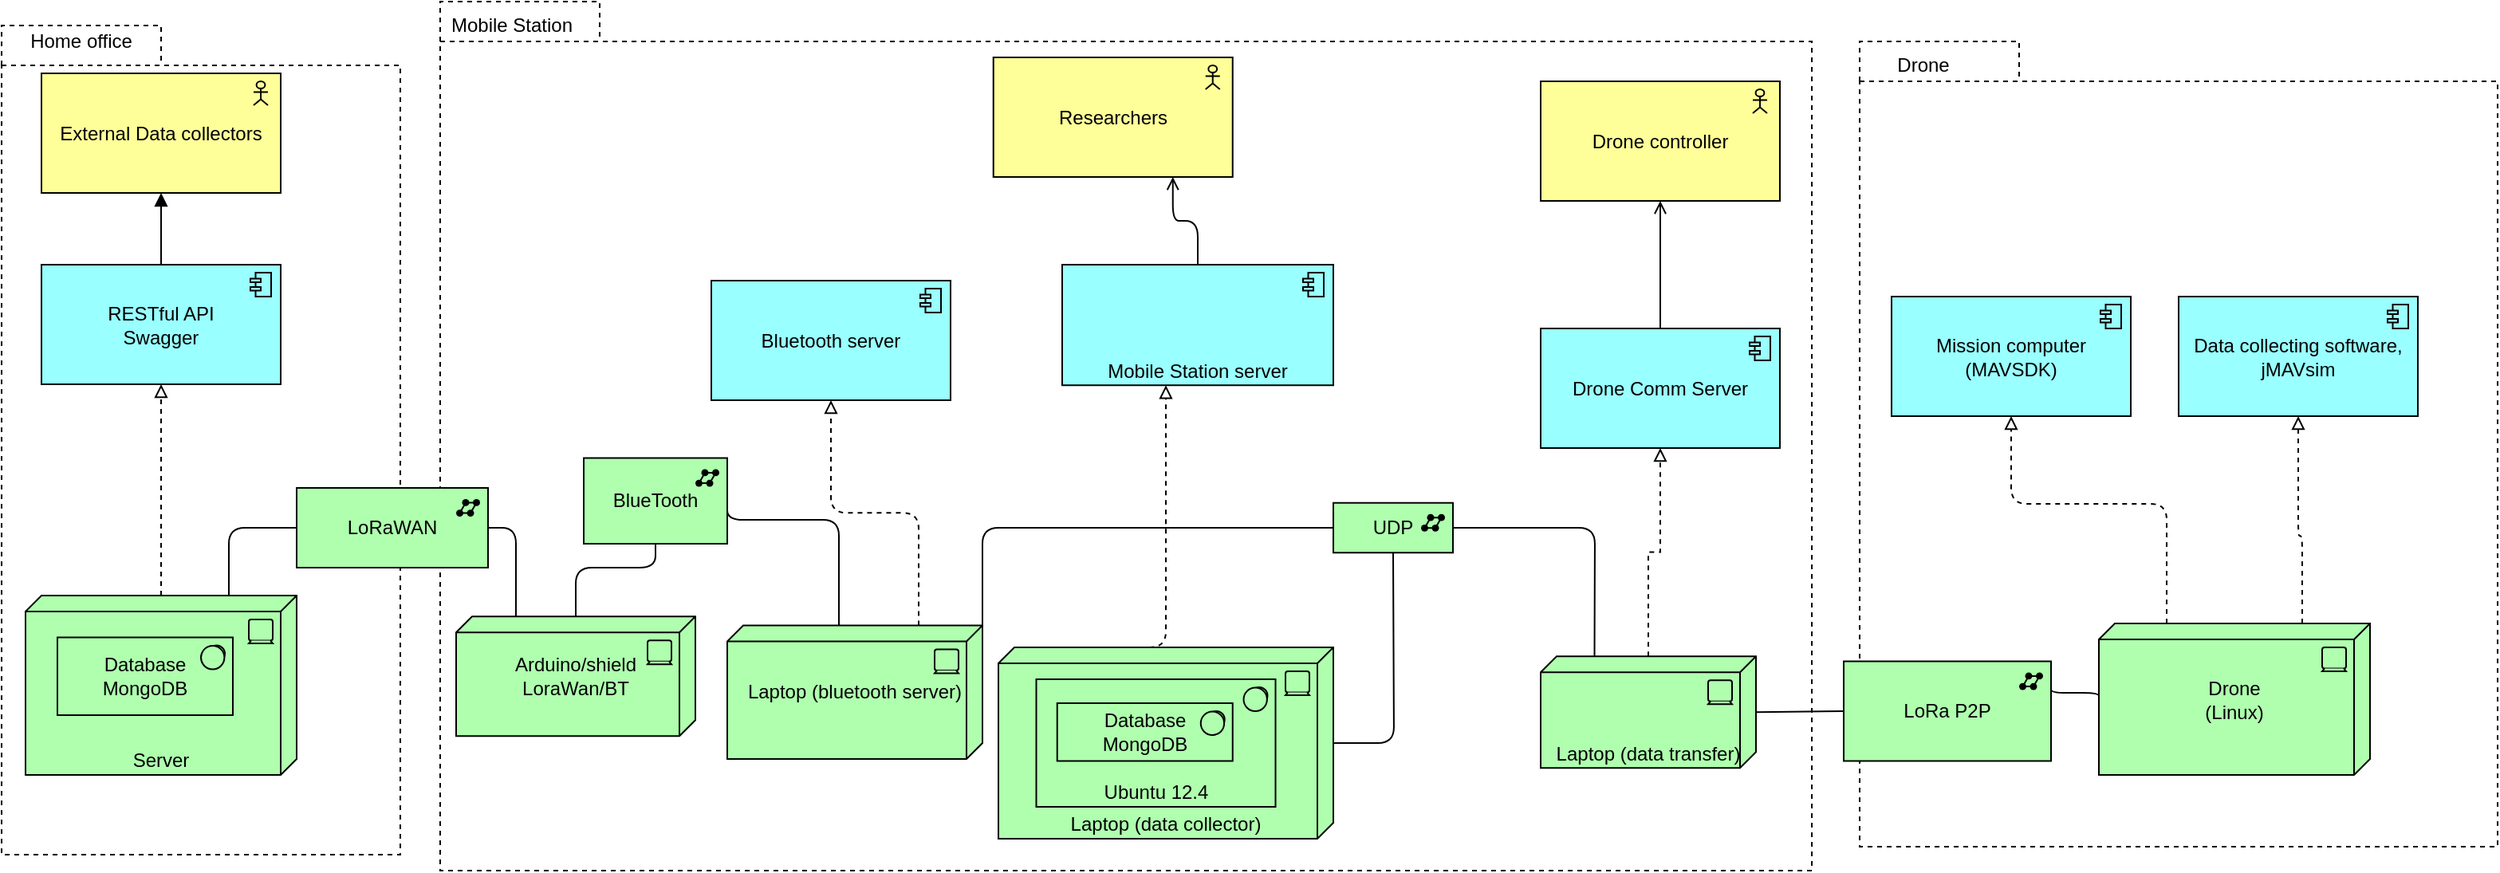 <mxfile version="14.4.9" type="github">
  <diagram id="U9M_Yq1_pcVsSQhX2Ehp" name="Page-1">
    <mxGraphModel dx="2333" dy="829" grid="1" gridSize="10" guides="1" tooltips="1" connect="1" arrows="1" fold="1" page="1" pageScale="1" pageWidth="850" pageHeight="1100" math="0" shadow="0">
      <root>
        <mxCell id="0" />
        <mxCell id="1" parent="0" />
        <mxCell id="2yLdPPzyw9FvhpXeGLOf-28" value="" style="shape=folder;spacingTop=10;tabWidth=100;tabHeight=25;tabPosition=left;html=1;dashed=1;labelBackgroundColor=none;" parent="1" vertex="1">
          <mxGeometry x="-425" y="40" width="250" height="520" as="geometry" />
        </mxCell>
        <mxCell id="2yLdPPzyw9FvhpXeGLOf-30" value="" style="shape=folder;spacingTop=10;tabWidth=100;tabHeight=25;tabPosition=left;html=1;dashed=1;labelBackgroundColor=none;" parent="1" vertex="1">
          <mxGeometry x="740" y="50" width="400" height="505" as="geometry" />
        </mxCell>
        <mxCell id="2yLdPPzyw9FvhpXeGLOf-26" value="" style="shape=folder;spacingTop=10;tabWidth=100;tabHeight=25;tabPosition=left;html=1;dashed=1;labelBackgroundColor=none;" parent="1" vertex="1">
          <mxGeometry x="-150" y="25" width="860" height="545" as="geometry" />
        </mxCell>
        <mxCell id="ygKgCBzIEPj40k8lXBeH-2" value="Drone controller" style="html=1;outlineConnect=0;whiteSpace=wrap;fillColor=#ffff99;shape=mxgraph.archimate3.application;appType=actor;archiType=square;" parent="1" vertex="1">
          <mxGeometry x="540" y="75" width="150" height="75" as="geometry" />
        </mxCell>
        <mxCell id="ygKgCBzIEPj40k8lXBeH-8" value="" style="edgeStyle=elbowEdgeStyle;html=1;endArrow=open;elbow=vertical;endFill=1;entryX=0.5;entryY=1;entryDx=0;entryDy=0;entryPerimeter=0;exitX=0.5;exitY=0;exitDx=0;exitDy=0;exitPerimeter=0;" parent="1" source="UU45sLERAMf2Hrp41M-O-1" target="ygKgCBzIEPj40k8lXBeH-2" edge="1">
          <mxGeometry width="160" relative="1" as="geometry">
            <mxPoint x="535" y="160" as="sourcePoint" />
            <mxPoint x="500" y="300" as="targetPoint" />
            <Array as="points">
              <mxPoint x="630" y="260" />
              <mxPoint x="600" y="280" />
            </Array>
          </mxGeometry>
        </mxCell>
        <mxCell id="ygKgCBzIEPj40k8lXBeH-21" value="Arduino/shield&lt;br&gt;LoraWan/BT" style="html=1;outlineConnect=0;whiteSpace=wrap;fillColor=#AFFFAF;shape=mxgraph.archimate3.tech;techType=device;" parent="1" vertex="1">
          <mxGeometry x="-140" y="410.63" width="150" height="75" as="geometry" />
        </mxCell>
        <mxCell id="ygKgCBzIEPj40k8lXBeH-26" value="LoRa P2P" style="html=1;outlineConnect=0;whiteSpace=wrap;fillColor=#AFFFAF;shape=mxgraph.archimate3.application;appType=netw;archiType=square;" parent="1" vertex="1">
          <mxGeometry x="730" y="438.75" width="130" height="62.5" as="geometry" />
        </mxCell>
        <mxCell id="ygKgCBzIEPj40k8lXBeH-27" value="" style="edgeStyle=elbowEdgeStyle;html=1;endArrow=none;elbow=vertical;entryX=0;entryY=0.5;entryDx=0;entryDy=0;entryPerimeter=0;exitX=1;exitY=0.25;exitDx=0;exitDy=0;exitPerimeter=0;" parent="1" source="ygKgCBzIEPj40k8lXBeH-26" target="2Lq3Pt6WfmT5US5sTp1G-1" edge="1">
          <mxGeometry width="160" relative="1" as="geometry">
            <mxPoint x="920" y="461.25" as="sourcePoint" />
            <mxPoint x="974.97" y="390.035" as="targetPoint" />
          </mxGeometry>
        </mxCell>
        <mxCell id="ygKgCBzIEPj40k8lXBeH-29" value="Server" style="html=1;outlineConnect=0;whiteSpace=wrap;fillColor=#AFFFAF;shape=mxgraph.archimate3.tech;techType=device;labelPosition=center;verticalLabelPosition=middle;align=center;verticalAlign=bottom;" parent="1" vertex="1">
          <mxGeometry x="-410" y="397.5" width="170" height="112.5" as="geometry" />
        </mxCell>
        <mxCell id="ygKgCBzIEPj40k8lXBeH-30" value="RESTful API&lt;br&gt;Swagger" style="html=1;outlineConnect=0;whiteSpace=wrap;fillColor=#99ffff;shape=mxgraph.archimate3.application;appType=comp;archiType=square;" parent="1" vertex="1">
          <mxGeometry x="-400" y="190" width="150" height="75" as="geometry" />
        </mxCell>
        <mxCell id="ygKgCBzIEPj40k8lXBeH-31" value="" style="edgeStyle=elbowEdgeStyle;html=1;endArrow=block;elbow=vertical;endFill=0;dashed=1;exitX=0.5;exitY=0;exitDx=0;exitDy=0;exitPerimeter=0;" parent="1" source="ygKgCBzIEPj40k8lXBeH-29" target="ygKgCBzIEPj40k8lXBeH-30" edge="1">
          <mxGeometry width="160" relative="1" as="geometry">
            <mxPoint x="140" y="280" as="sourcePoint" />
            <mxPoint x="300" y="280" as="targetPoint" />
          </mxGeometry>
        </mxCell>
        <mxCell id="ygKgCBzIEPj40k8lXBeH-33" value="Mission computer&lt;br&gt;(MAVSDK)" style="html=1;outlineConnect=0;whiteSpace=wrap;fillColor=#99ffff;shape=mxgraph.archimate3.application;appType=comp;archiType=square;" parent="1" vertex="1">
          <mxGeometry x="760" y="210" width="150" height="75" as="geometry" />
        </mxCell>
        <mxCell id="ygKgCBzIEPj40k8lXBeH-34" value="" style="edgeStyle=elbowEdgeStyle;html=1;endArrow=block;elbow=vertical;endFill=0;dashed=1;exitX=0.25;exitY=0;exitDx=0;exitDy=0;exitPerimeter=0;" parent="1" source="2Lq3Pt6WfmT5US5sTp1G-1" target="ygKgCBzIEPj40k8lXBeH-33" edge="1">
          <mxGeometry width="160" relative="1" as="geometry">
            <mxPoint x="1070" y="385" as="sourcePoint" />
            <mxPoint x="720" y="280" as="targetPoint" />
            <Array as="points">
              <mxPoint x="1043" y="340" />
              <mxPoint x="1075" y="370" />
              <mxPoint x="1075" y="300" />
              <mxPoint x="1100" y="320" />
            </Array>
          </mxGeometry>
        </mxCell>
        <mxCell id="2yLdPPzyw9FvhpXeGLOf-3" value="BlueTooth" style="html=1;outlineConnect=0;whiteSpace=wrap;fillColor=#AFFFAF;shape=mxgraph.archimate3.application;appType=netw;archiType=square;" parent="1" vertex="1">
          <mxGeometry x="-60" y="311.25" width="90" height="53.75" as="geometry" />
        </mxCell>
        <mxCell id="2yLdPPzyw9FvhpXeGLOf-4" value="Laptop (data collector)" style="html=1;outlineConnect=0;whiteSpace=wrap;fillColor=#AFFFAF;shape=mxgraph.archimate3.tech;techType=device;verticalAlign=bottom;" parent="1" vertex="1">
          <mxGeometry x="200" y="430" width="210" height="120" as="geometry" />
        </mxCell>
        <mxCell id="2yLdPPzyw9FvhpXeGLOf-5" value="&lt;span&gt;Ubuntu 12.4&lt;/span&gt;" style="html=1;outlineConnect=0;whiteSpace=wrap;fillColor=#AFFFAF;shape=mxgraph.archimate3.application;appType=sysSw;archiType=square;labelPosition=center;verticalLabelPosition=middle;align=center;verticalAlign=bottom;" parent="1" vertex="1">
          <mxGeometry x="223.75" y="450" width="150" height="80" as="geometry" />
        </mxCell>
        <mxCell id="2yLdPPzyw9FvhpXeGLOf-12" value="" style="edgeStyle=elbowEdgeStyle;html=1;endArrow=none;elbow=vertical;entryX=1;entryY=0.5;entryDx=0;entryDy=0;entryPerimeter=0;" parent="1" target="2yLdPPzyw9FvhpXeGLOf-3" edge="1">
          <mxGeometry width="160" relative="1" as="geometry">
            <mxPoint x="100" y="420" as="sourcePoint" />
            <mxPoint x="350" y="300" as="targetPoint" />
            <Array as="points">
              <mxPoint x="70" y="350" />
            </Array>
          </mxGeometry>
        </mxCell>
        <mxCell id="2yLdPPzyw9FvhpXeGLOf-13" value="LoRaWAN" style="html=1;outlineConnect=0;whiteSpace=wrap;fillColor=#AFFFAF;shape=mxgraph.archimate3.application;appType=netw;archiType=square;" parent="1" vertex="1">
          <mxGeometry x="-240" y="330" width="120" height="50" as="geometry" />
        </mxCell>
        <mxCell id="2yLdPPzyw9FvhpXeGLOf-14" value="" style="edgeStyle=elbowEdgeStyle;html=1;endArrow=none;elbow=vertical;exitX=1;exitY=0.5;exitDx=0;exitDy=0;exitPerimeter=0;entryX=0.25;entryY=0;entryDx=0;entryDy=0;entryPerimeter=0;" parent="1" source="2yLdPPzyw9FvhpXeGLOf-13" target="ygKgCBzIEPj40k8lXBeH-21" edge="1">
          <mxGeometry width="160" relative="1" as="geometry">
            <mxPoint x="-110" y="360" as="sourcePoint" />
            <mxPoint y="300" as="targetPoint" />
            <Array as="points">
              <mxPoint x="-90" y="355" />
            </Array>
          </mxGeometry>
        </mxCell>
        <mxCell id="2yLdPPzyw9FvhpXeGLOf-15" value="" style="edgeStyle=elbowEdgeStyle;html=1;endArrow=none;elbow=vertical;exitX=0.75;exitY=0;exitDx=0;exitDy=0;exitPerimeter=0;entryX=0;entryY=0.5;entryDx=0;entryDy=0;entryPerimeter=0;" parent="1" source="ygKgCBzIEPj40k8lXBeH-29" target="2yLdPPzyw9FvhpXeGLOf-13" edge="1">
          <mxGeometry width="160" relative="1" as="geometry">
            <mxPoint x="-160" y="300" as="sourcePoint" />
            <mxPoint y="300" as="targetPoint" />
            <Array as="points">
              <mxPoint x="-260" y="355" />
            </Array>
          </mxGeometry>
        </mxCell>
        <mxCell id="2yLdPPzyw9FvhpXeGLOf-16" value="" style="edgeStyle=elbowEdgeStyle;html=1;endArrow=none;elbow=vertical;entryX=0.5;entryY=1;entryDx=0;entryDy=0;entryPerimeter=0;exitX=0.5;exitY=0;exitDx=0;exitDy=0;exitPerimeter=0;" parent="1" source="ygKgCBzIEPj40k8lXBeH-21" target="2yLdPPzyw9FvhpXeGLOf-3" edge="1">
          <mxGeometry width="160" relative="1" as="geometry">
            <mxPoint x="240" y="300" as="sourcePoint" />
            <mxPoint x="300" y="410" as="targetPoint" />
            <Array as="points">
              <mxPoint x="-40" y="380" />
              <mxPoint x="120" y="380" />
              <mxPoint x="170" y="400" />
              <mxPoint x="270" y="390" />
            </Array>
          </mxGeometry>
        </mxCell>
        <mxCell id="2yLdPPzyw9FvhpXeGLOf-17" value="Researchers" style="html=1;outlineConnect=0;whiteSpace=wrap;fillColor=#ffff99;shape=mxgraph.archimate3.application;appType=actor;archiType=square;" parent="1" vertex="1">
          <mxGeometry x="196.87" y="60" width="150" height="75" as="geometry" />
        </mxCell>
        <mxCell id="2yLdPPzyw9FvhpXeGLOf-19" value="External Data collectors" style="html=1;outlineConnect=0;whiteSpace=wrap;fillColor=#ffff99;shape=mxgraph.archimate3.application;appType=actor;archiType=square;" parent="1" vertex="1">
          <mxGeometry x="-400" y="70" width="150" height="75" as="geometry" />
        </mxCell>
        <mxCell id="2yLdPPzyw9FvhpXeGLOf-20" value="" style="edgeStyle=elbowEdgeStyle;html=1;endArrow=block;dashed=0;elbow=vertical;endFill=1;entryX=0.5;entryY=1;entryDx=0;entryDy=0;entryPerimeter=0;exitX=0.5;exitY=0;exitDx=0;exitDy=0;exitPerimeter=0;" parent="1" source="ygKgCBzIEPj40k8lXBeH-30" target="2yLdPPzyw9FvhpXeGLOf-19" edge="1">
          <mxGeometry width="160" relative="1" as="geometry">
            <mxPoint x="-150" y="300" as="sourcePoint" />
            <mxPoint x="10" y="300" as="targetPoint" />
          </mxGeometry>
        </mxCell>
        <mxCell id="2yLdPPzyw9FvhpXeGLOf-27" value="Mobile Station" style="text;html=1;strokeColor=none;fillColor=none;align=center;verticalAlign=middle;whiteSpace=wrap;rounded=0;labelBackgroundColor=none;" parent="1" vertex="1">
          <mxGeometry x="-150" y="30" width="90" height="20" as="geometry" />
        </mxCell>
        <mxCell id="2yLdPPzyw9FvhpXeGLOf-29" value="Home office" style="text;html=1;strokeColor=none;fillColor=none;align=center;verticalAlign=middle;whiteSpace=wrap;rounded=0;labelBackgroundColor=none;" parent="1" vertex="1">
          <mxGeometry x="-420" y="40" width="90" height="20" as="geometry" />
        </mxCell>
        <mxCell id="2yLdPPzyw9FvhpXeGLOf-31" value="Drone" style="text;html=1;strokeColor=none;fillColor=none;align=center;verticalAlign=middle;whiteSpace=wrap;rounded=0;labelBackgroundColor=none;" parent="1" vertex="1">
          <mxGeometry x="760" y="55" width="40" height="20" as="geometry" />
        </mxCell>
        <mxCell id="2yLdPPzyw9FvhpXeGLOf-33" value="Mobile Station server" style="html=1;outlineConnect=0;whiteSpace=wrap;fillColor=#99ffff;shape=mxgraph.archimate3.application;appType=comp;archiType=square;labelBackgroundColor=none;verticalAlign=bottom;" parent="1" vertex="1">
          <mxGeometry x="240" y="190" width="170" height="75.62" as="geometry" />
        </mxCell>
        <mxCell id="2yLdPPzyw9FvhpXeGLOf-34" value="" style="edgeStyle=orthogonalEdgeStyle;html=1;endArrow=block;endFill=0;dashed=1;exitX=0.25;exitY=0;exitDx=0;exitDy=0;exitPerimeter=0;" parent="1" source="2yLdPPzyw9FvhpXeGLOf-4" target="2yLdPPzyw9FvhpXeGLOf-33" edge="1">
          <mxGeometry width="160" relative="1" as="geometry">
            <mxPoint x="190" y="400" as="sourcePoint" />
            <mxPoint x="350" y="400" as="targetPoint" />
            <Array as="points">
              <mxPoint x="305" y="430" />
            </Array>
          </mxGeometry>
        </mxCell>
        <mxCell id="2yLdPPzyw9FvhpXeGLOf-39" value="" style="edgeStyle=elbowEdgeStyle;html=1;endArrow=open;elbow=vertical;endFill=1;entryX=0.75;entryY=1;entryDx=0;entryDy=0;entryPerimeter=0;" parent="1" source="2yLdPPzyw9FvhpXeGLOf-33" target="2yLdPPzyw9FvhpXeGLOf-17" edge="1">
          <mxGeometry width="160" relative="1" as="geometry">
            <mxPoint x="310" y="190" as="sourcePoint" />
            <mxPoint x="310" y="135" as="targetPoint" />
          </mxGeometry>
        </mxCell>
        <mxCell id="2liBNVBVdMS3deNnehmx-1" value="Database&lt;br&gt;MongoDB" style="html=1;outlineConnect=0;whiteSpace=wrap;fillColor=#AFFFAF;shape=mxgraph.archimate3.application;appType=sysSw;archiType=square;" parent="1" vertex="1">
          <mxGeometry x="-390" y="423.75" width="110" height="48.75" as="geometry" />
        </mxCell>
        <mxCell id="2liBNVBVdMS3deNnehmx-3" value="Database&lt;br&gt;MongoDB" style="html=1;outlineConnect=0;whiteSpace=wrap;fillColor=#AFFFAF;shape=mxgraph.archimate3.application;appType=sysSw;archiType=square;" parent="1" vertex="1">
          <mxGeometry x="236.87" y="465" width="110" height="36.25" as="geometry" />
        </mxCell>
        <mxCell id="2Lq3Pt6WfmT5US5sTp1G-1" value="Drone&lt;br&gt;(Linux)" style="html=1;outlineConnect=0;whiteSpace=wrap;fillColor=#AFFFAF;shape=mxgraph.archimate3.tech;techType=device;" parent="1" vertex="1">
          <mxGeometry x="890" y="415" width="170" height="95" as="geometry" />
        </mxCell>
        <mxCell id="2Lq3Pt6WfmT5US5sTp1G-5" value="Data collecting software,&lt;br&gt;jMAVsim" style="html=1;outlineConnect=0;whiteSpace=wrap;fillColor=#99ffff;shape=mxgraph.archimate3.application;appType=comp;archiType=square;" parent="1" vertex="1">
          <mxGeometry x="940" y="210" width="150" height="75" as="geometry" />
        </mxCell>
        <mxCell id="zqpS__3CMf22pfKgEl1M-1" value="" style="edgeStyle=elbowEdgeStyle;html=1;endArrow=block;elbow=vertical;endFill=0;dashed=1;exitX=0.75;exitY=0;exitDx=0;exitDy=0;exitPerimeter=0;entryX=0.5;entryY=1;entryDx=0;entryDy=0;entryPerimeter=0;" parent="1" source="2Lq3Pt6WfmT5US5sTp1G-1" target="2Lq3Pt6WfmT5US5sTp1G-5" edge="1">
          <mxGeometry width="160" relative="1" as="geometry">
            <mxPoint x="1212.5" y="386.25" as="sourcePoint" />
            <mxPoint x="1210" y="275" as="targetPoint" />
            <Array as="points">
              <mxPoint x="1050" y="360" />
              <mxPoint x="1130" y="360" />
              <mxPoint x="1140" y="360" />
              <mxPoint x="1150" y="340" />
              <mxPoint x="1210" y="370" />
              <mxPoint x="1210" y="300" />
              <mxPoint x="1235" y="320" />
            </Array>
          </mxGeometry>
        </mxCell>
        <mxCell id="UU45sLERAMf2Hrp41M-O-1" value="Drone Comm Server" style="html=1;outlineConnect=0;whiteSpace=wrap;fillColor=#99ffff;shape=mxgraph.archimate3.application;appType=comp;archiType=square;" parent="1" vertex="1">
          <mxGeometry x="540" y="230" width="150" height="75" as="geometry" />
        </mxCell>
        <mxCell id="UU45sLERAMf2Hrp41M-O-9" style="edgeStyle=orthogonalEdgeStyle;rounded=0;orthogonalLoop=1;jettySize=auto;html=1;exitX=0.5;exitY=0;exitDx=0;exitDy=0;exitPerimeter=0;entryX=0.5;entryY=1;entryDx=0;entryDy=0;entryPerimeter=0;dashed=1;endArrow=block;endFill=0;" parent="1" source="UU45sLERAMf2Hrp41M-O-2" target="UU45sLERAMf2Hrp41M-O-1" edge="1">
          <mxGeometry relative="1" as="geometry" />
        </mxCell>
        <mxCell id="UU45sLERAMf2Hrp41M-O-2" value="Laptop (data transfer)" style="html=1;outlineConnect=0;whiteSpace=wrap;fillColor=#AFFFAF;shape=mxgraph.archimate3.tech;techType=device;verticalAlign=bottom;" parent="1" vertex="1">
          <mxGeometry x="540" y="435.63" width="135" height="70" as="geometry" />
        </mxCell>
        <mxCell id="UU45sLERAMf2Hrp41M-O-3" value="UDP" style="html=1;outlineConnect=0;whiteSpace=wrap;fillColor=#AFFFAF;shape=mxgraph.archimate3.application;appType=netw;archiType=square;" parent="1" vertex="1">
          <mxGeometry x="410" y="339.37" width="75" height="31.25" as="geometry" />
        </mxCell>
        <mxCell id="UU45sLERAMf2Hrp41M-O-7" value="" style="endArrow=none;html=1;entryX=0;entryY=0.5;entryDx=0;entryDy=0;entryPerimeter=0;exitX=1;exitY=0.5;exitDx=0;exitDy=0;exitPerimeter=0;" parent="1" source="UU45sLERAMf2Hrp41M-O-2" target="ygKgCBzIEPj40k8lXBeH-26" edge="1">
          <mxGeometry width="50" height="50" relative="1" as="geometry">
            <mxPoint x="630" y="500" as="sourcePoint" />
            <mxPoint x="680" y="450" as="targetPoint" />
          </mxGeometry>
        </mxCell>
        <mxCell id="UU45sLERAMf2Hrp41M-O-10" value="" style="endArrow=none;html=1;exitX=1;exitY=0.5;exitDx=0;exitDy=0;exitPerimeter=0;entryX=0.5;entryY=1;entryDx=0;entryDy=0;entryPerimeter=0;" parent="1" source="2yLdPPzyw9FvhpXeGLOf-4" target="UU45sLERAMf2Hrp41M-O-3" edge="1">
          <mxGeometry width="50" height="50" relative="1" as="geometry">
            <mxPoint x="630" y="500" as="sourcePoint" />
            <mxPoint x="680" y="450" as="targetPoint" />
            <Array as="points">
              <mxPoint x="448" y="490" />
            </Array>
          </mxGeometry>
        </mxCell>
        <mxCell id="UU45sLERAMf2Hrp41M-O-11" value="" style="endArrow=none;html=1;exitX=1;exitY=0.5;exitDx=0;exitDy=0;exitPerimeter=0;entryX=0.25;entryY=0;entryDx=0;entryDy=0;entryPerimeter=0;" parent="1" source="UU45sLERAMf2Hrp41M-O-3" target="UU45sLERAMf2Hrp41M-O-2" edge="1">
          <mxGeometry width="50" height="50" relative="1" as="geometry">
            <mxPoint x="630" y="500" as="sourcePoint" />
            <mxPoint x="680" y="450" as="targetPoint" />
            <Array as="points">
              <mxPoint x="574" y="355" />
            </Array>
          </mxGeometry>
        </mxCell>
        <mxCell id="qcKM8Q5uUOp1ZYVYhcC7-1" value="Laptop (bluetooth server)" style="html=1;outlineConnect=0;whiteSpace=wrap;fillColor=#AFFFAF;shape=mxgraph.archimate3.tech;techType=device;" vertex="1" parent="1">
          <mxGeometry x="30" y="416.25" width="160" height="83.75" as="geometry" />
        </mxCell>
        <mxCell id="qcKM8Q5uUOp1ZYVYhcC7-2" value="Bluetooth server" style="html=1;outlineConnect=0;whiteSpace=wrap;fillColor=#99ffff;shape=mxgraph.archimate3.application;appType=comp;archiType=square;" vertex="1" parent="1">
          <mxGeometry x="20" y="200" width="150" height="75" as="geometry" />
        </mxCell>
        <mxCell id="qcKM8Q5uUOp1ZYVYhcC7-3" value="" style="edgeStyle=orthogonalEdgeStyle;html=1;endArrow=block;endFill=0;dashed=1;exitX=0.75;exitY=0;exitDx=0;exitDy=0;exitPerimeter=0;entryX=0.5;entryY=1;entryDx=0;entryDy=0;entryPerimeter=0;" edge="1" parent="1" source="qcKM8Q5uUOp1ZYVYhcC7-1" target="qcKM8Q5uUOp1ZYVYhcC7-2">
          <mxGeometry width="160" relative="1" as="geometry">
            <mxPoint x="262.5" y="440" as="sourcePoint" />
            <mxPoint x="315" y="275.62" as="targetPoint" />
          </mxGeometry>
        </mxCell>
        <mxCell id="qcKM8Q5uUOp1ZYVYhcC7-6" value="" style="endArrow=none;html=1;entryX=1;entryY=0;entryDx=0;entryDy=0;entryPerimeter=0;" edge="1" parent="1" target="qcKM8Q5uUOp1ZYVYhcC7-1">
          <mxGeometry width="50" height="50" relative="1" as="geometry">
            <mxPoint x="410" y="355" as="sourcePoint" />
            <mxPoint x="583.75" y="445.63" as="targetPoint" />
            <Array as="points">
              <mxPoint x="190" y="355" />
            </Array>
          </mxGeometry>
        </mxCell>
      </root>
    </mxGraphModel>
  </diagram>
</mxfile>
